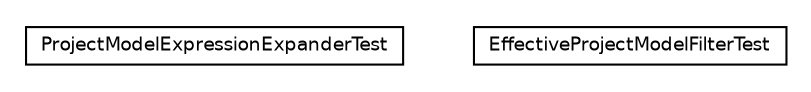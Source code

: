 #!/usr/local/bin/dot
#
# Class diagram 
# Generated by UmlGraph version 4.6 (http://www.spinellis.gr/sw/umlgraph)
#

digraph G {
	edge [fontname="Helvetica",fontsize=10,labelfontname="Helvetica",labelfontsize=10];
	node [fontname="Helvetica",fontsize=10,shape=plaintext];
	// org.apache.maven.archiva.repository.project.filters.ProjectModelExpressionExpanderTest
	c2135 [label=<<table border="0" cellborder="1" cellspacing="0" cellpadding="2" port="p" href="./ProjectModelExpressionExpanderTest.html">
		<tr><td><table border="0" cellspacing="0" cellpadding="1">
			<tr><td> ProjectModelExpressionExpanderTest </td></tr>
		</table></td></tr>
		</table>>, fontname="Helvetica", fontcolor="black", fontsize=9.0];
	// org.apache.maven.archiva.repository.project.filters.EffectiveProjectModelFilterTest
	c2136 [label=<<table border="0" cellborder="1" cellspacing="0" cellpadding="2" port="p" href="./EffectiveProjectModelFilterTest.html">
		<tr><td><table border="0" cellspacing="0" cellpadding="1">
			<tr><td> EffectiveProjectModelFilterTest </td></tr>
		</table></td></tr>
		</table>>, fontname="Helvetica", fontcolor="black", fontsize=9.0];
}

